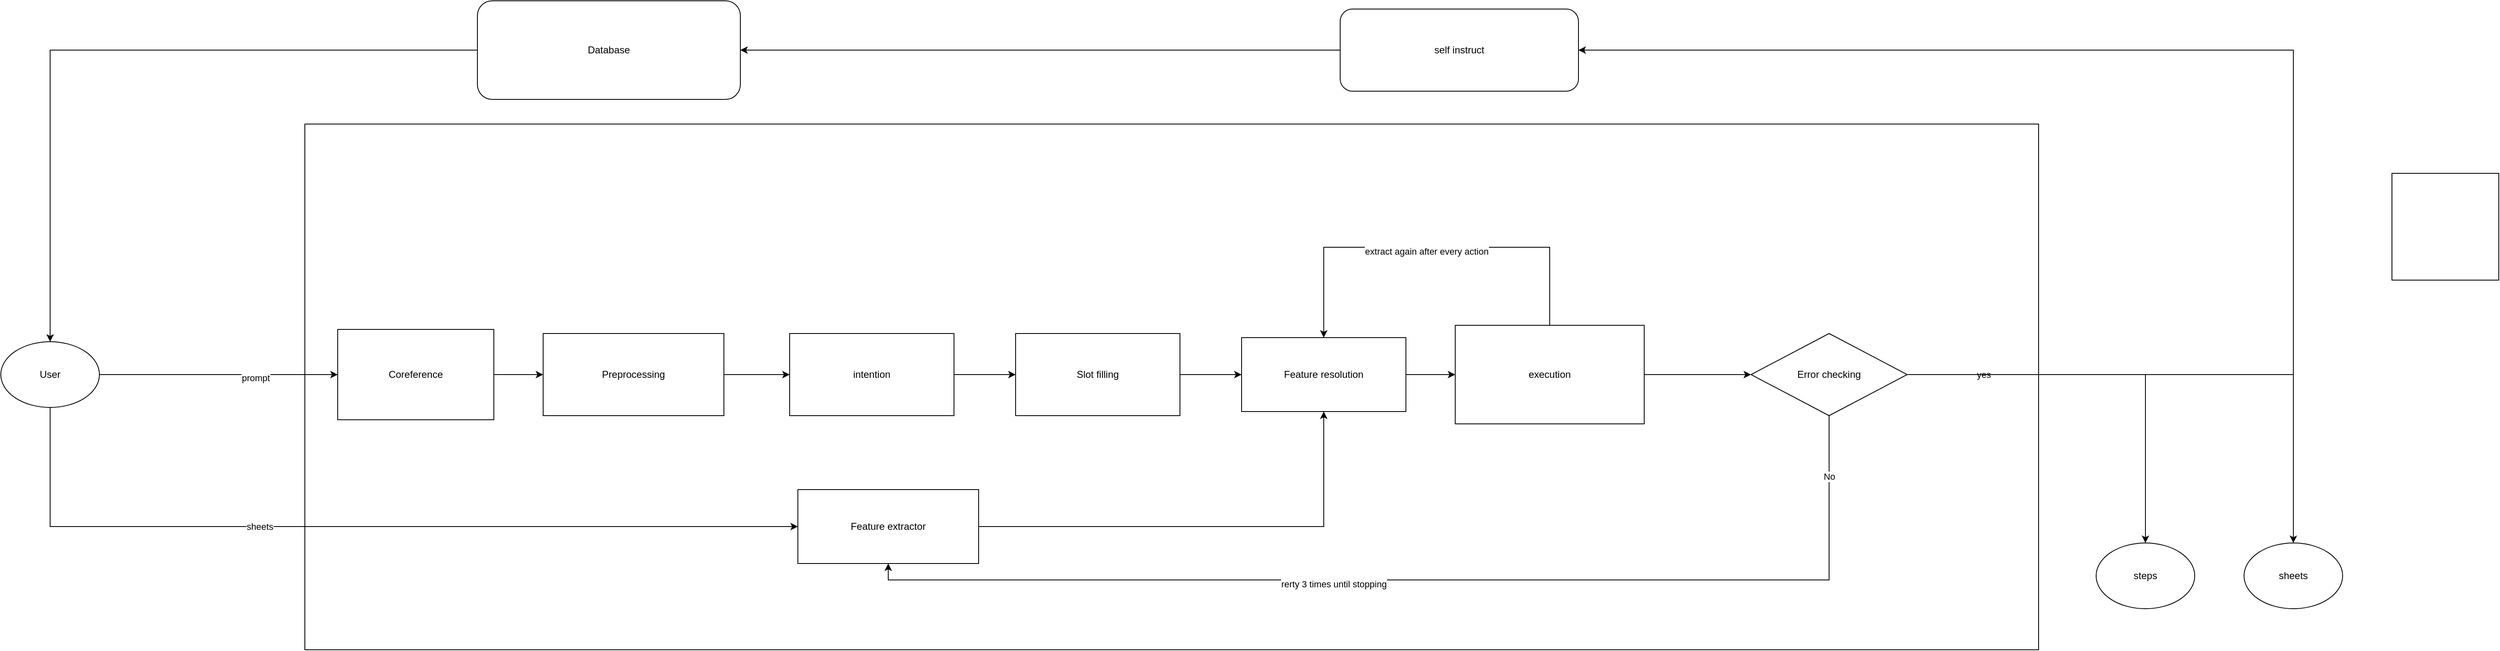 <mxfile version="24.3.1" type="device">
  <diagram name="Page-1" id="uKobC-ceL4IqNugWjQVv">
    <mxGraphModel dx="4350" dy="3000" grid="1" gridSize="10" guides="1" tooltips="1" connect="1" arrows="1" fold="1" page="1" pageScale="1" pageWidth="850" pageHeight="1100" math="0" shadow="0">
      <root>
        <mxCell id="0" />
        <mxCell id="1" parent="0" />
        <mxCell id="WpBjHT4OOS6U3vbseubN-1" value="" style="rounded=0;whiteSpace=wrap;html=1;" vertex="1" parent="1">
          <mxGeometry x="310" y="60" width="2110" height="640" as="geometry" />
        </mxCell>
        <mxCell id="WpBjHT4OOS6U3vbseubN-10" style="edgeStyle=orthogonalEdgeStyle;rounded=0;orthogonalLoop=1;jettySize=auto;html=1;entryX=0;entryY=0.5;entryDx=0;entryDy=0;" edge="1" parent="1" source="WpBjHT4OOS6U3vbseubN-2" target="WpBjHT4OOS6U3vbseubN-4">
          <mxGeometry relative="1" as="geometry" />
        </mxCell>
        <mxCell id="WpBjHT4OOS6U3vbseubN-2" value="Preprocessing" style="rounded=0;whiteSpace=wrap;html=1;" vertex="1" parent="1">
          <mxGeometry x="600" y="315" width="220" height="100" as="geometry" />
        </mxCell>
        <mxCell id="WpBjHT4OOS6U3vbseubN-14" style="edgeStyle=orthogonalEdgeStyle;rounded=0;orthogonalLoop=1;jettySize=auto;html=1;entryX=0.5;entryY=1;entryDx=0;entryDy=0;" edge="1" parent="1" source="WpBjHT4OOS6U3vbseubN-3" target="WpBjHT4OOS6U3vbseubN-7">
          <mxGeometry relative="1" as="geometry" />
        </mxCell>
        <mxCell id="WpBjHT4OOS6U3vbseubN-3" value="Feature extractor" style="rounded=0;whiteSpace=wrap;html=1;" vertex="1" parent="1">
          <mxGeometry x="910" y="505" width="220" height="90" as="geometry" />
        </mxCell>
        <mxCell id="WpBjHT4OOS6U3vbseubN-11" style="edgeStyle=orthogonalEdgeStyle;rounded=0;orthogonalLoop=1;jettySize=auto;html=1;entryX=0;entryY=0.5;entryDx=0;entryDy=0;" edge="1" parent="1" source="WpBjHT4OOS6U3vbseubN-4" target="WpBjHT4OOS6U3vbseubN-6">
          <mxGeometry relative="1" as="geometry" />
        </mxCell>
        <mxCell id="WpBjHT4OOS6U3vbseubN-4" value="intention" style="rounded=0;whiteSpace=wrap;html=1;" vertex="1" parent="1">
          <mxGeometry x="900" y="315" width="200" height="100" as="geometry" />
        </mxCell>
        <mxCell id="WpBjHT4OOS6U3vbseubN-9" style="edgeStyle=orthogonalEdgeStyle;rounded=0;orthogonalLoop=1;jettySize=auto;html=1;entryX=0;entryY=0.5;entryDx=0;entryDy=0;" edge="1" parent="1" source="WpBjHT4OOS6U3vbseubN-5" target="WpBjHT4OOS6U3vbseubN-2">
          <mxGeometry relative="1" as="geometry" />
        </mxCell>
        <mxCell id="WpBjHT4OOS6U3vbseubN-5" value="Coreference" style="rounded=0;whiteSpace=wrap;html=1;" vertex="1" parent="1">
          <mxGeometry x="350" y="310" width="190" height="110" as="geometry" />
        </mxCell>
        <mxCell id="WpBjHT4OOS6U3vbseubN-12" style="edgeStyle=orthogonalEdgeStyle;rounded=0;orthogonalLoop=1;jettySize=auto;html=1;entryX=0;entryY=0.5;entryDx=0;entryDy=0;" edge="1" parent="1" source="WpBjHT4OOS6U3vbseubN-6" target="WpBjHT4OOS6U3vbseubN-7">
          <mxGeometry relative="1" as="geometry" />
        </mxCell>
        <mxCell id="WpBjHT4OOS6U3vbseubN-6" value="Slot filling" style="rounded=0;whiteSpace=wrap;html=1;" vertex="1" parent="1">
          <mxGeometry x="1175" y="315" width="200" height="100" as="geometry" />
        </mxCell>
        <mxCell id="WpBjHT4OOS6U3vbseubN-13" style="edgeStyle=orthogonalEdgeStyle;rounded=0;orthogonalLoop=1;jettySize=auto;html=1;entryX=0;entryY=0.5;entryDx=0;entryDy=0;" edge="1" parent="1" source="WpBjHT4OOS6U3vbseubN-7" target="WpBjHT4OOS6U3vbseubN-8">
          <mxGeometry relative="1" as="geometry" />
        </mxCell>
        <mxCell id="WpBjHT4OOS6U3vbseubN-7" value="Feature resolution" style="rounded=0;whiteSpace=wrap;html=1;" vertex="1" parent="1">
          <mxGeometry x="1450" y="320" width="200" height="90" as="geometry" />
        </mxCell>
        <mxCell id="WpBjHT4OOS6U3vbseubN-23" style="edgeStyle=orthogonalEdgeStyle;rounded=0;orthogonalLoop=1;jettySize=auto;html=1;entryX=0.5;entryY=0;entryDx=0;entryDy=0;" edge="1" parent="1" source="WpBjHT4OOS6U3vbseubN-8" target="WpBjHT4OOS6U3vbseubN-7">
          <mxGeometry relative="1" as="geometry">
            <Array as="points">
              <mxPoint x="1825" y="210" />
              <mxPoint x="1550" y="210" />
            </Array>
          </mxGeometry>
        </mxCell>
        <mxCell id="WpBjHT4OOS6U3vbseubN-27" value="extract again after every action" style="edgeLabel;html=1;align=center;verticalAlign=middle;resizable=0;points=[];" vertex="1" connectable="0" parent="WpBjHT4OOS6U3vbseubN-23">
          <mxGeometry x="0.017" y="5" relative="1" as="geometry">
            <mxPoint x="-1" as="offset" />
          </mxGeometry>
        </mxCell>
        <mxCell id="WpBjHT4OOS6U3vbseubN-24" style="edgeStyle=orthogonalEdgeStyle;rounded=0;orthogonalLoop=1;jettySize=auto;html=1;entryX=0;entryY=0.5;entryDx=0;entryDy=0;" edge="1" parent="1" source="WpBjHT4OOS6U3vbseubN-8" target="WpBjHT4OOS6U3vbseubN-21">
          <mxGeometry relative="1" as="geometry" />
        </mxCell>
        <mxCell id="WpBjHT4OOS6U3vbseubN-8" value="execution" style="rounded=0;whiteSpace=wrap;html=1;" vertex="1" parent="1">
          <mxGeometry x="1710" y="305" width="230" height="120" as="geometry" />
        </mxCell>
        <mxCell id="WpBjHT4OOS6U3vbseubN-17" style="edgeStyle=orthogonalEdgeStyle;rounded=0;orthogonalLoop=1;jettySize=auto;html=1;entryX=0;entryY=0.5;entryDx=0;entryDy=0;" edge="1" parent="1" source="WpBjHT4OOS6U3vbseubN-16" target="WpBjHT4OOS6U3vbseubN-5">
          <mxGeometry relative="1" as="geometry" />
        </mxCell>
        <mxCell id="WpBjHT4OOS6U3vbseubN-20" value="prompt" style="edgeLabel;html=1;align=center;verticalAlign=middle;resizable=0;points=[];" vertex="1" connectable="0" parent="WpBjHT4OOS6U3vbseubN-17">
          <mxGeometry x="0.311" y="-4" relative="1" as="geometry">
            <mxPoint as="offset" />
          </mxGeometry>
        </mxCell>
        <mxCell id="WpBjHT4OOS6U3vbseubN-18" style="edgeStyle=orthogonalEdgeStyle;rounded=0;orthogonalLoop=1;jettySize=auto;html=1;entryX=0;entryY=0.5;entryDx=0;entryDy=0;" edge="1" parent="1" source="WpBjHT4OOS6U3vbseubN-16" target="WpBjHT4OOS6U3vbseubN-3">
          <mxGeometry relative="1" as="geometry">
            <Array as="points">
              <mxPoint y="550" />
            </Array>
          </mxGeometry>
        </mxCell>
        <mxCell id="WpBjHT4OOS6U3vbseubN-19" value="sheets" style="edgeLabel;html=1;align=center;verticalAlign=middle;resizable=0;points=[];" vertex="1" connectable="0" parent="WpBjHT4OOS6U3vbseubN-18">
          <mxGeometry x="-0.242" relative="1" as="geometry">
            <mxPoint as="offset" />
          </mxGeometry>
        </mxCell>
        <mxCell id="WpBjHT4OOS6U3vbseubN-16" value="User" style="ellipse;whiteSpace=wrap;html=1;" vertex="1" parent="1">
          <mxGeometry x="-60" y="325" width="120" height="80" as="geometry" />
        </mxCell>
        <mxCell id="WpBjHT4OOS6U3vbseubN-26" style="edgeStyle=orthogonalEdgeStyle;rounded=0;orthogonalLoop=1;jettySize=auto;html=1;entryX=0.5;entryY=1;entryDx=0;entryDy=0;" edge="1" parent="1" source="WpBjHT4OOS6U3vbseubN-21" target="WpBjHT4OOS6U3vbseubN-3">
          <mxGeometry relative="1" as="geometry">
            <Array as="points">
              <mxPoint x="2165" y="615" />
              <mxPoint x="1020" y="615" />
            </Array>
          </mxGeometry>
        </mxCell>
        <mxCell id="WpBjHT4OOS6U3vbseubN-28" value="rerty 3 times until stopping" style="edgeLabel;html=1;align=center;verticalAlign=middle;resizable=0;points=[];" vertex="1" connectable="0" parent="WpBjHT4OOS6U3vbseubN-26">
          <mxGeometry x="0.176" y="5" relative="1" as="geometry">
            <mxPoint x="-1" as="offset" />
          </mxGeometry>
        </mxCell>
        <mxCell id="WpBjHT4OOS6U3vbseubN-35" value="No" style="edgeLabel;html=1;align=center;verticalAlign=middle;resizable=0;points=[];" vertex="1" connectable="0" parent="WpBjHT4OOS6U3vbseubN-26">
          <mxGeometry x="-0.892" relative="1" as="geometry">
            <mxPoint as="offset" />
          </mxGeometry>
        </mxCell>
        <mxCell id="WpBjHT4OOS6U3vbseubN-31" style="edgeStyle=orthogonalEdgeStyle;rounded=0;orthogonalLoop=1;jettySize=auto;html=1;exitX=1;exitY=0.5;exitDx=0;exitDy=0;entryX=0.5;entryY=0;entryDx=0;entryDy=0;" edge="1" parent="1" source="WpBjHT4OOS6U3vbseubN-21" target="WpBjHT4OOS6U3vbseubN-30">
          <mxGeometry relative="1" as="geometry" />
        </mxCell>
        <mxCell id="WpBjHT4OOS6U3vbseubN-33" style="edgeStyle=orthogonalEdgeStyle;rounded=0;orthogonalLoop=1;jettySize=auto;html=1;entryX=0.5;entryY=0;entryDx=0;entryDy=0;" edge="1" parent="1" source="WpBjHT4OOS6U3vbseubN-21" target="WpBjHT4OOS6U3vbseubN-32">
          <mxGeometry relative="1" as="geometry" />
        </mxCell>
        <mxCell id="WpBjHT4OOS6U3vbseubN-34" value="yes" style="edgeLabel;html=1;align=center;verticalAlign=middle;resizable=0;points=[];" vertex="1" connectable="0" parent="WpBjHT4OOS6U3vbseubN-33">
          <mxGeometry x="-0.724" relative="1" as="geometry">
            <mxPoint as="offset" />
          </mxGeometry>
        </mxCell>
        <mxCell id="WpBjHT4OOS6U3vbseubN-37" style="edgeStyle=orthogonalEdgeStyle;rounded=0;orthogonalLoop=1;jettySize=auto;html=1;entryX=1;entryY=0.5;entryDx=0;entryDy=0;" edge="1" parent="1" source="WpBjHT4OOS6U3vbseubN-21" target="WpBjHT4OOS6U3vbseubN-36">
          <mxGeometry relative="1" as="geometry">
            <mxPoint x="2550" y="-160" as="targetPoint" />
            <Array as="points">
              <mxPoint x="2730" y="365" />
              <mxPoint x="2730" y="-30" />
            </Array>
          </mxGeometry>
        </mxCell>
        <mxCell id="WpBjHT4OOS6U3vbseubN-21" value="Error checking" style="rhombus;whiteSpace=wrap;html=1;" vertex="1" parent="1">
          <mxGeometry x="2070" y="315" width="190" height="100" as="geometry" />
        </mxCell>
        <mxCell id="WpBjHT4OOS6U3vbseubN-30" value="steps" style="ellipse;whiteSpace=wrap;html=1;" vertex="1" parent="1">
          <mxGeometry x="2490" y="570" width="120" height="80" as="geometry" />
        </mxCell>
        <mxCell id="WpBjHT4OOS6U3vbseubN-32" value="sheets" style="ellipse;whiteSpace=wrap;html=1;" vertex="1" parent="1">
          <mxGeometry x="2670" y="570" width="120" height="80" as="geometry" />
        </mxCell>
        <mxCell id="WpBjHT4OOS6U3vbseubN-39" style="edgeStyle=orthogonalEdgeStyle;rounded=0;orthogonalLoop=1;jettySize=auto;html=1;entryX=1;entryY=0.5;entryDx=0;entryDy=0;" edge="1" parent="1" source="WpBjHT4OOS6U3vbseubN-36" target="WpBjHT4OOS6U3vbseubN-38">
          <mxGeometry relative="1" as="geometry" />
        </mxCell>
        <mxCell id="WpBjHT4OOS6U3vbseubN-36" value="self instruct" style="rounded=1;whiteSpace=wrap;html=1;" vertex="1" parent="1">
          <mxGeometry x="1570" y="-80" width="290" height="100" as="geometry" />
        </mxCell>
        <mxCell id="WpBjHT4OOS6U3vbseubN-40" style="edgeStyle=orthogonalEdgeStyle;rounded=0;orthogonalLoop=1;jettySize=auto;html=1;entryX=0.5;entryY=0;entryDx=0;entryDy=0;" edge="1" parent="1" source="WpBjHT4OOS6U3vbseubN-38" target="WpBjHT4OOS6U3vbseubN-16">
          <mxGeometry relative="1" as="geometry" />
        </mxCell>
        <mxCell id="WpBjHT4OOS6U3vbseubN-38" value="Database" style="rounded=1;whiteSpace=wrap;html=1;" vertex="1" parent="1">
          <mxGeometry x="520" y="-90" width="320" height="120" as="geometry" />
        </mxCell>
        <mxCell id="WpBjHT4OOS6U3vbseubN-41" value="" style="whiteSpace=wrap;html=1;aspect=fixed;" vertex="1" parent="1">
          <mxGeometry x="2850" y="120" width="130" height="130" as="geometry" />
        </mxCell>
      </root>
    </mxGraphModel>
  </diagram>
</mxfile>
